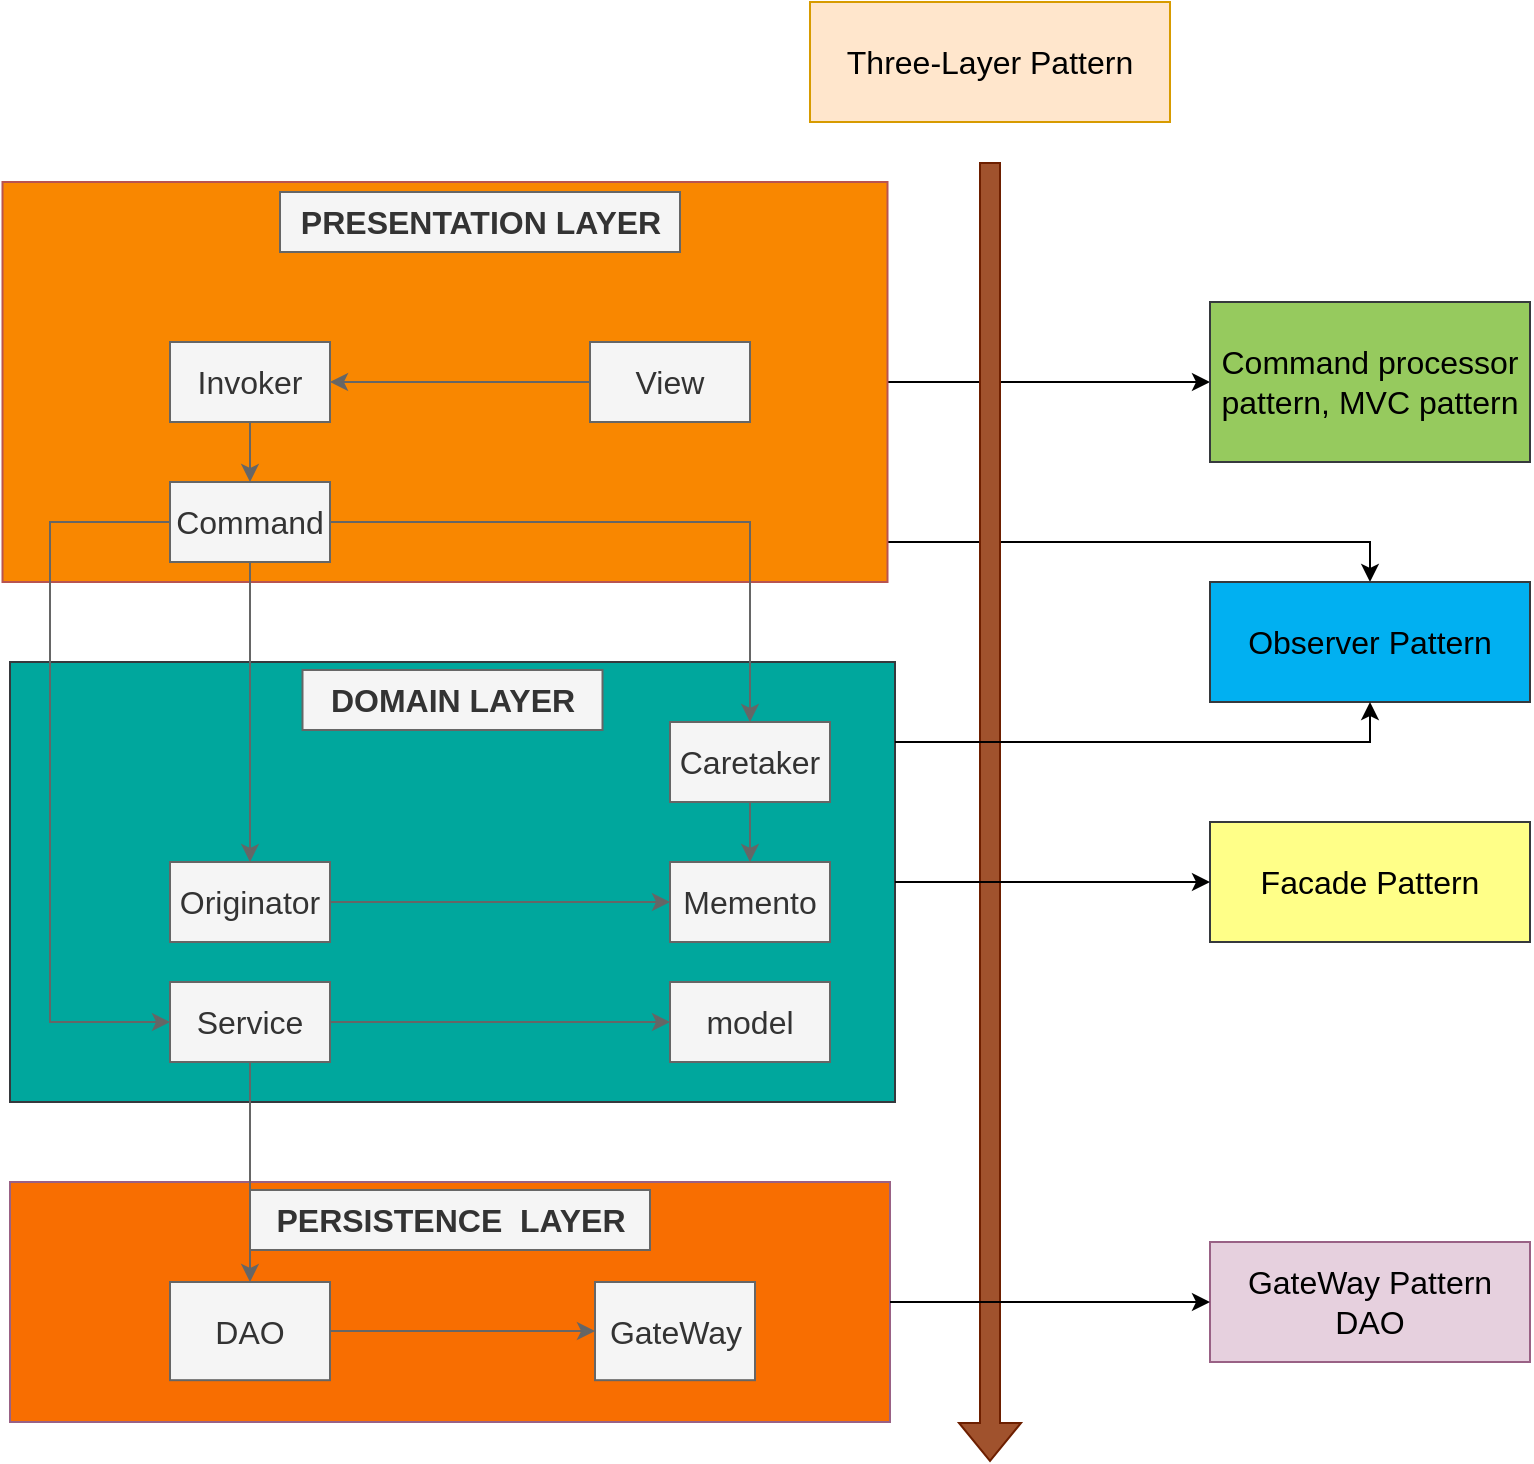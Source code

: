 <mxfile version="21.6.5" type="device">
  <diagram name="Trang-1" id="D8vD4f2wB7CDCcKeYMMC">
    <mxGraphModel dx="1560" dy="818" grid="1" gridSize="10" guides="1" tooltips="1" connect="1" arrows="1" fold="1" page="1" pageScale="1" pageWidth="827" pageHeight="1169" math="0" shadow="0">
      <root>
        <mxCell id="0" />
        <mxCell id="1" parent="0" />
        <mxCell id="7yiARzvsN0tbdGuffZaI-11" value="" style="whiteSpace=wrap;html=1;fillColor=#f86e01;strokeColor=#996185;gradientColor=none;fontSize=16;" vertex="1" parent="1">
          <mxGeometry x="440" y="1740" width="440" height="120" as="geometry" />
        </mxCell>
        <mxCell id="7yiARzvsN0tbdGuffZaI-15" value="" style="whiteSpace=wrap;html=1;fillColor=#00a79d;strokeColor=#36393d;fontSize=16;" vertex="1" parent="1">
          <mxGeometry x="440" y="1480" width="442.5" height="220" as="geometry" />
        </mxCell>
        <mxCell id="7yiARzvsN0tbdGuffZaI-75" style="edgeStyle=orthogonalEdgeStyle;rounded=0;orthogonalLoop=1;jettySize=auto;html=1;fontSize=16;" edge="1" parent="1" source="7yiARzvsN0tbdGuffZaI-4" target="7yiARzvsN0tbdGuffZaI-72">
          <mxGeometry relative="1" as="geometry">
            <Array as="points">
              <mxPoint x="1120" y="1420" />
            </Array>
          </mxGeometry>
        </mxCell>
        <mxCell id="7yiARzvsN0tbdGuffZaI-106" style="edgeStyle=orthogonalEdgeStyle;rounded=0;orthogonalLoop=1;jettySize=auto;html=1;fontSize=16;" edge="1" parent="1" source="7yiARzvsN0tbdGuffZaI-4" target="7yiARzvsN0tbdGuffZaI-103">
          <mxGeometry relative="1" as="geometry" />
        </mxCell>
        <mxCell id="7yiARzvsN0tbdGuffZaI-4" value="" style="whiteSpace=wrap;html=1;fillColor=#f98700;strokeColor=#b85450;fontSize=16;" vertex="1" parent="1">
          <mxGeometry x="436.25" y="1240" width="442.5" height="200" as="geometry" />
        </mxCell>
        <mxCell id="7yiARzvsN0tbdGuffZaI-9" value="&lt;span style=&quot;font-size: 16px;&quot;&gt;PRESENTATION LAYER&lt;/span&gt;" style="text;html=1;align=center;verticalAlign=middle;resizable=0;points=[];autosize=1;strokeColor=#666666;fillColor=#f5f5f5;fontStyle=1;fontColor=#333333;fontSize=16;" vertex="1" parent="1">
          <mxGeometry x="575" y="1245" width="200" height="30" as="geometry" />
        </mxCell>
        <mxCell id="7yiARzvsN0tbdGuffZaI-19" value="" style="shape=flexArrow;endArrow=classic;html=1;rounded=0;fillColor=#a0522d;strokeColor=#6D1F00;fontSize=16;" edge="1" parent="1">
          <mxGeometry width="50" height="50" relative="1" as="geometry">
            <mxPoint x="930" y="1230" as="sourcePoint" />
            <mxPoint x="930" y="1880" as="targetPoint" />
          </mxGeometry>
        </mxCell>
        <mxCell id="7yiARzvsN0tbdGuffZaI-21" value="Three-Layer Pattern" style="whiteSpace=wrap;html=1;fillColor=#ffe6cc;strokeColor=#d79b00;fontSize=16;" vertex="1" parent="1">
          <mxGeometry x="840" y="1150" width="180" height="60" as="geometry" />
        </mxCell>
        <mxCell id="7yiARzvsN0tbdGuffZaI-22" value="GateWay Pattern&lt;br style=&quot;font-size: 16px;&quot;&gt;DAO" style="whiteSpace=wrap;html=1;fillColor=#e6d0de;strokeColor=#996185;gradientColor=none;fontSize=16;" vertex="1" parent="1">
          <mxGeometry x="1040" y="1770" width="160" height="60" as="geometry" />
        </mxCell>
        <mxCell id="7yiARzvsN0tbdGuffZaI-23" value="" style="edgeStyle=none;rounded=0;orthogonalLoop=1;jettySize=auto;html=1;fontSize=16;" edge="1" parent="1" source="7yiARzvsN0tbdGuffZaI-11" target="7yiARzvsN0tbdGuffZaI-22">
          <mxGeometry relative="1" as="geometry" />
        </mxCell>
        <mxCell id="7yiARzvsN0tbdGuffZaI-24" value="Facade Pattern" style="whiteSpace=wrap;html=1;fillColor=#ffff88;strokeColor=#36393d;fontSize=16;" vertex="1" parent="1">
          <mxGeometry x="1040" y="1560" width="160" height="60" as="geometry" />
        </mxCell>
        <mxCell id="7yiARzvsN0tbdGuffZaI-25" value="" style="edgeStyle=none;rounded=0;orthogonalLoop=1;jettySize=auto;html=1;fontSize=16;" edge="1" parent="1" source="7yiARzvsN0tbdGuffZaI-15" target="7yiARzvsN0tbdGuffZaI-24">
          <mxGeometry relative="1" as="geometry" />
        </mxCell>
        <mxCell id="7yiARzvsN0tbdGuffZaI-49" style="edgeStyle=orthogonalEdgeStyle;rounded=0;orthogonalLoop=1;jettySize=auto;html=1;fillColor=#f5f5f5;strokeColor=#666666;fontSize=16;" edge="1" parent="1" source="7yiARzvsN0tbdGuffZaI-44" target="7yiARzvsN0tbdGuffZaI-47">
          <mxGeometry relative="1" as="geometry" />
        </mxCell>
        <mxCell id="7yiARzvsN0tbdGuffZaI-44" value="View" style="whiteSpace=wrap;html=1;fillColor=#f5f5f5;strokeColor=#666666;fontColor=#333333;fontSize=16;" vertex="1" parent="1">
          <mxGeometry x="730" y="1320" width="80" height="40" as="geometry" />
        </mxCell>
        <mxCell id="7yiARzvsN0tbdGuffZaI-95" style="edgeStyle=orthogonalEdgeStyle;rounded=0;orthogonalLoop=1;jettySize=auto;html=1;fillColor=#f5f5f5;strokeColor=#666666;fontSize=16;" edge="1" parent="1" source="7yiARzvsN0tbdGuffZaI-45" target="7yiARzvsN0tbdGuffZaI-59">
          <mxGeometry relative="1" as="geometry" />
        </mxCell>
        <mxCell id="7yiARzvsN0tbdGuffZaI-98" style="edgeStyle=orthogonalEdgeStyle;rounded=0;orthogonalLoop=1;jettySize=auto;html=1;fillColor=#f5f5f5;strokeColor=#666666;fontSize=16;" edge="1" parent="1" target="7yiARzvsN0tbdGuffZaI-58">
          <mxGeometry relative="1" as="geometry">
            <mxPoint x="520" y="1410" as="sourcePoint" />
            <mxPoint x="532.5" y="1730.0" as="targetPoint" />
            <Array as="points">
              <mxPoint x="460" y="1410" />
              <mxPoint x="460" y="1660" />
            </Array>
          </mxGeometry>
        </mxCell>
        <mxCell id="7yiARzvsN0tbdGuffZaI-100" style="edgeStyle=orthogonalEdgeStyle;rounded=0;orthogonalLoop=1;jettySize=auto;html=1;fillColor=#f5f5f5;strokeColor=#666666;fontSize=16;" edge="1" parent="1" source="7yiARzvsN0tbdGuffZaI-45" target="7yiARzvsN0tbdGuffZaI-62">
          <mxGeometry relative="1" as="geometry" />
        </mxCell>
        <mxCell id="7yiARzvsN0tbdGuffZaI-45" value="Command" style="whiteSpace=wrap;html=1;fillColor=#f5f5f5;strokeColor=#666666;fontColor=#333333;fontSize=16;" vertex="1" parent="1">
          <mxGeometry x="520" y="1390" width="80" height="40" as="geometry" />
        </mxCell>
        <mxCell id="7yiARzvsN0tbdGuffZaI-50" style="rounded=0;orthogonalLoop=1;jettySize=auto;html=1;fillColor=#f5f5f5;strokeColor=#666666;fontSize=16;" edge="1" parent="1" source="7yiARzvsN0tbdGuffZaI-47" target="7yiARzvsN0tbdGuffZaI-45">
          <mxGeometry relative="1" as="geometry" />
        </mxCell>
        <mxCell id="7yiARzvsN0tbdGuffZaI-47" value="Invoker" style="whiteSpace=wrap;html=1;fillColor=#f5f5f5;strokeColor=#666666;fontColor=#333333;fontSize=16;" vertex="1" parent="1">
          <mxGeometry x="520" y="1320" width="80" height="40" as="geometry" />
        </mxCell>
        <mxCell id="7yiARzvsN0tbdGuffZaI-72" value="Observer Pattern" style="whiteSpace=wrap;html=1;fillColor=#01b0f1;strokeColor=#36393d;fontSize=16;" vertex="1" parent="1">
          <mxGeometry x="1040" y="1440" width="160" height="60" as="geometry" />
        </mxCell>
        <mxCell id="7yiARzvsN0tbdGuffZaI-73" style="edgeStyle=orthogonalEdgeStyle;rounded=0;orthogonalLoop=1;jettySize=auto;html=1;fontSize=16;" edge="1" parent="1" source="7yiARzvsN0tbdGuffZaI-15" target="7yiARzvsN0tbdGuffZaI-72">
          <mxGeometry relative="1" as="geometry">
            <Array as="points">
              <mxPoint x="970" y="1520" />
              <mxPoint x="970" y="1520" />
            </Array>
          </mxGeometry>
        </mxCell>
        <mxCell id="7yiARzvsN0tbdGuffZaI-17" value="&lt;span style=&quot;font-size: 16px;&quot;&gt;DOMAIN LAYER&lt;/span&gt;" style="text;html=1;align=center;verticalAlign=middle;resizable=0;points=[];autosize=1;strokeColor=#666666;fillColor=#f5f5f5;fontStyle=1;fontColor=#333333;fontSize=16;" vertex="1" parent="1">
          <mxGeometry x="586.252" y="1483.995" width="150" height="30" as="geometry" />
        </mxCell>
        <mxCell id="7yiARzvsN0tbdGuffZaI-63" value="model" style="whiteSpace=wrap;html=1;fillColor=#f5f5f5;strokeColor=#666666;fontColor=#333333;fontSize=16;" vertex="1" parent="1">
          <mxGeometry x="770" y="1640" width="80" height="40" as="geometry" />
        </mxCell>
        <mxCell id="7yiARzvsN0tbdGuffZaI-97" style="edgeStyle=orthogonalEdgeStyle;rounded=0;orthogonalLoop=1;jettySize=auto;html=1;fillColor=#f5f5f5;strokeColor=#666666;fontSize=16;" edge="1" parent="1" source="7yiARzvsN0tbdGuffZaI-62" target="7yiARzvsN0tbdGuffZaI-60">
          <mxGeometry relative="1" as="geometry" />
        </mxCell>
        <mxCell id="7yiARzvsN0tbdGuffZaI-62" value="Caretaker" style="whiteSpace=wrap;html=1;fillColor=#f5f5f5;strokeColor=#666666;fontColor=#333333;fontSize=16;" vertex="1" parent="1">
          <mxGeometry x="770" y="1510" width="80" height="40" as="geometry" />
        </mxCell>
        <mxCell id="7yiARzvsN0tbdGuffZaI-60" value="Memento" style="whiteSpace=wrap;html=1;fillColor=#f5f5f5;strokeColor=#666666;fontColor=#333333;fontSize=16;" vertex="1" parent="1">
          <mxGeometry x="770" y="1580" width="80" height="40" as="geometry" />
        </mxCell>
        <mxCell id="7yiARzvsN0tbdGuffZaI-109" style="edgeStyle=orthogonalEdgeStyle;rounded=0;orthogonalLoop=1;jettySize=auto;html=1;fillColor=#f5f5f5;strokeColor=#666666;fontSize=16;" edge="1" parent="1" source="7yiARzvsN0tbdGuffZaI-59" target="7yiARzvsN0tbdGuffZaI-60">
          <mxGeometry relative="1" as="geometry" />
        </mxCell>
        <mxCell id="7yiARzvsN0tbdGuffZaI-59" value="Originator" style="whiteSpace=wrap;html=1;fillColor=#f5f5f5;strokeColor=#666666;fontColor=#333333;fontSize=16;" vertex="1" parent="1">
          <mxGeometry x="520" y="1580" width="80" height="40" as="geometry" />
        </mxCell>
        <mxCell id="7yiARzvsN0tbdGuffZaI-93" style="edgeStyle=orthogonalEdgeStyle;rounded=0;orthogonalLoop=1;jettySize=auto;html=1;fillColor=#f5f5f5;strokeColor=#666666;fontSize=16;" edge="1" parent="1" source="7yiARzvsN0tbdGuffZaI-58" target="7yiARzvsN0tbdGuffZaI-63">
          <mxGeometry relative="1" as="geometry" />
        </mxCell>
        <mxCell id="7yiARzvsN0tbdGuffZaI-110" style="edgeStyle=orthogonalEdgeStyle;rounded=0;orthogonalLoop=1;jettySize=auto;html=1;fillColor=#f5f5f5;strokeColor=#666666;fontSize=16;" edge="1" parent="1" source="7yiARzvsN0tbdGuffZaI-58" target="7yiARzvsN0tbdGuffZaI-78">
          <mxGeometry relative="1" as="geometry" />
        </mxCell>
        <mxCell id="7yiARzvsN0tbdGuffZaI-58" value="Service" style="whiteSpace=wrap;html=1;fillColor=#f5f5f5;strokeColor=#666666;fontColor=#333333;fontSize=16;" vertex="1" parent="1">
          <mxGeometry x="520" y="1640" width="80" height="40" as="geometry" />
        </mxCell>
        <mxCell id="7yiARzvsN0tbdGuffZaI-103" value="Command processor pattern, MVC pattern" style="whiteSpace=wrap;html=1;fillColor=#96ca5e;strokeColor=#36393d;fontSize=16;" vertex="1" parent="1">
          <mxGeometry x="1040" y="1300" width="160" height="80" as="geometry" />
        </mxCell>
        <mxCell id="7yiARzvsN0tbdGuffZaI-84" value="GateWay" style="whiteSpace=wrap;html=1;fillColor=#f5f5f5;strokeColor=#666666;fontColor=#333333;fontSize=16;" vertex="1" parent="1">
          <mxGeometry x="732.5" y="1789.999" width="80" height="49.091" as="geometry" />
        </mxCell>
        <mxCell id="7yiARzvsN0tbdGuffZaI-78" value="DAO" style="whiteSpace=wrap;html=1;fillColor=#f5f5f5;strokeColor=#666666;fontColor=#333333;fontSize=16;" vertex="1" parent="1">
          <mxGeometry x="520" y="1789.999" width="80" height="49.091" as="geometry" />
        </mxCell>
        <mxCell id="7yiARzvsN0tbdGuffZaI-12" value="&lt;span style=&quot;font-size: 16px;&quot;&gt;PERSISTENCE&amp;nbsp; LAYER&lt;br style=&quot;font-size: 16px;&quot;&gt;&lt;/span&gt;" style="text;html=1;align=center;verticalAlign=middle;resizable=0;points=[];autosize=1;strokeColor=#666666;fillColor=#f5f5f5;fontStyle=1;fontColor=#333333;fontSize=16;" vertex="1" parent="1">
          <mxGeometry x="559.999" y="1743.995" width="200" height="30" as="geometry" />
        </mxCell>
        <mxCell id="7yiARzvsN0tbdGuffZaI-86" style="edgeStyle=orthogonalEdgeStyle;rounded=0;orthogonalLoop=1;jettySize=auto;html=1;fillColor=#f5f5f5;strokeColor=#666666;fontSize=16;" edge="1" parent="1" source="7yiARzvsN0tbdGuffZaI-78" target="7yiARzvsN0tbdGuffZaI-84">
          <mxGeometry relative="1" as="geometry">
            <mxPoint x="577.63" y="1918.835" as="sourcePoint" />
            <mxPoint x="734.88" y="1918.835" as="targetPoint" />
          </mxGeometry>
        </mxCell>
      </root>
    </mxGraphModel>
  </diagram>
</mxfile>
